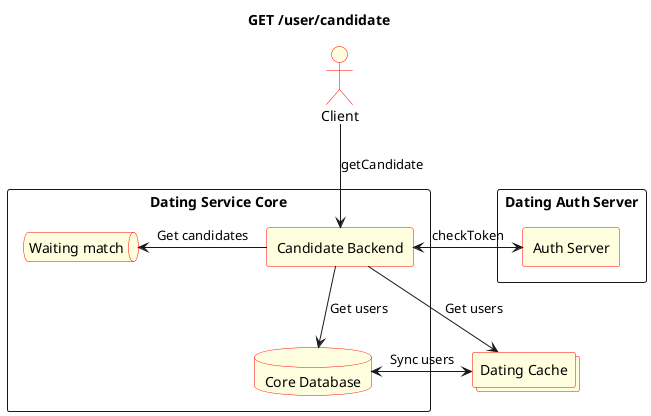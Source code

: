 @startuml
title "GET /user/candidate"

skinparam database  {
    BorderColor Red
    BackgroundColor LightYellow
}

skinparam agent {
    BorderColor Red
    BackgroundColor LightYellow
}

skinparam collections {
    BorderColor Red
    BackgroundColor LightYellow
}
skinparam actor {
    BorderColor Red
    BackgroundColor LightYellow
}

skinparam queue {
    BorderColor Red
    BackgroundColor LightYellow
}

actor Client as client1

rectangle "Dating Auth Server" {
    agent "Auth Server" as auth_server
}
collections "Dating Cache" as cache

rectangle "Dating Service Core" {
    'agent "Core Backend" as backend_core
    agent "Candidate Backend" as candidate_backend
    database "Core Database" as db_core
    queue "Waiting match" as waiting_match
}

client1 -down->candidate_backend: "getCandidate"
candidate_backend <-> auth_server: "checkToken"
candidate_backend -down-> db_core: "Get users"
candidate_backend -left->waiting_match: "Get candidates"
candidate_backend -down->cache: "Get users"
cache <->db_core: "Sync users"